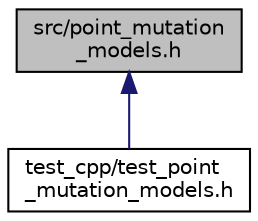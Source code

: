 digraph "src/point_mutation_models.h"
{
 // LATEX_PDF_SIZE
  edge [fontname="Helvetica",fontsize="10",labelfontname="Helvetica",labelfontsize="10"];
  node [fontname="Helvetica",fontsize="10",shape=record];
  Node1 [label="src/point_mutation\l_models.h",height=0.2,width=0.4,color="black", fillcolor="grey75", style="filled", fontcolor="black",tooltip="To store different models of DNA evolution."];
  Node1 -> Node2 [dir="back",color="midnightblue",fontsize="10",style="solid"];
  Node2 [label="test_cpp/test_point\l_mutation_models.h",height=0.2,width=0.4,color="black", fillcolor="white", style="filled",URL="$test__point__mutation__models_8h.html",tooltip="To test the functionality of the Point Mutation Models."];
}
